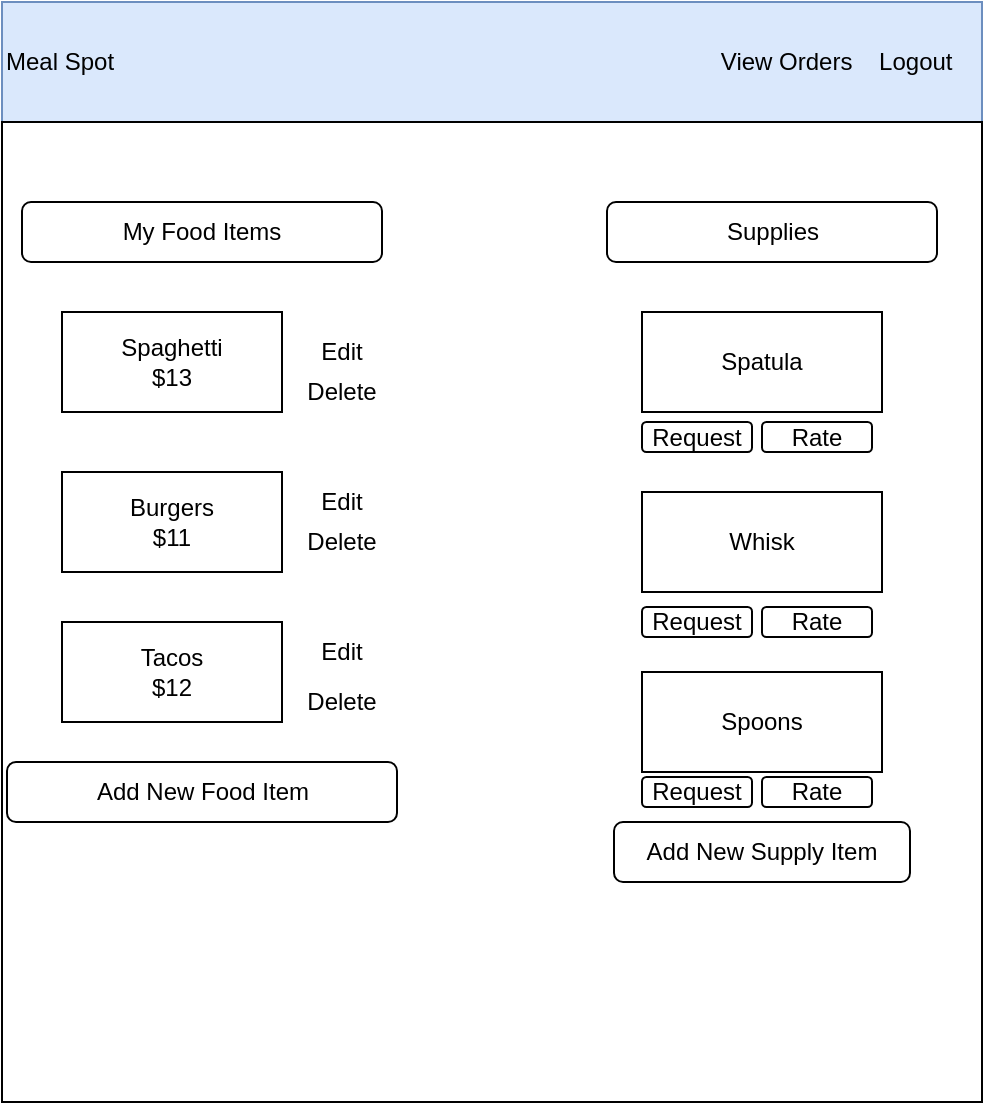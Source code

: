 <mxfile version="12.3.2" type="google" pages="1"><diagram id="HxAAt0EfXnsjSAacKL33" name="Page-1"><mxGraphModel dx="782" dy="437" grid="1" gridSize="10" guides="1" tooltips="1" connect="1" arrows="1" fold="1" page="1" pageScale="1" pageWidth="850" pageHeight="1100" math="0" shadow="0"><root><mxCell id="0"/><mxCell id="1" parent="0"/><mxCell id="xXMFDPgmA_r52YiswJFn-1" value="Meal Spot&amp;nbsp; &amp;nbsp; &amp;nbsp; &amp;nbsp; &amp;nbsp; &amp;nbsp; &amp;nbsp; &amp;nbsp; &amp;nbsp; &amp;nbsp; &amp;nbsp; &amp;nbsp; &amp;nbsp; &amp;nbsp; &amp;nbsp; &amp;nbsp; &amp;nbsp; &amp;nbsp; &amp;nbsp; &amp;nbsp; &amp;nbsp; &amp;nbsp; &amp;nbsp; &amp;nbsp; &amp;nbsp; &amp;nbsp; &amp;nbsp; &amp;nbsp; &amp;nbsp; &amp;nbsp; &amp;nbsp; &amp;nbsp; &amp;nbsp; &amp;nbsp; &amp;nbsp; &amp;nbsp; &amp;nbsp; &amp;nbsp; &amp;nbsp; &amp;nbsp; &amp;nbsp; &amp;nbsp; &amp;nbsp; &amp;nbsp; &amp;nbsp; &amp;nbsp;View Orders&amp;nbsp; &amp;nbsp; Logout" style="rounded=0;whiteSpace=wrap;html=1;fillColor=#dae8fc;strokeColor=#6c8ebf;align=left;" parent="1" vertex="1"><mxGeometry x="60" y="20" width="490" height="60" as="geometry"/></mxCell><mxCell id="xXMFDPgmA_r52YiswJFn-2" value="" style="whiteSpace=wrap;html=1;aspect=fixed;" parent="1" vertex="1"><mxGeometry x="60" y="80" width="490" height="490" as="geometry"/></mxCell><mxCell id="xXMFDPgmA_r52YiswJFn-3" value="My Food Items" style="rounded=1;whiteSpace=wrap;html=1;" parent="1" vertex="1"><mxGeometry x="70" y="120" width="180" height="30" as="geometry"/></mxCell><mxCell id="xXMFDPgmA_r52YiswJFn-4" value="Supplies" style="rounded=1;whiteSpace=wrap;html=1;" parent="1" vertex="1"><mxGeometry x="362.5" y="120" width="165" height="30" as="geometry"/></mxCell><mxCell id="xXMFDPgmA_r52YiswJFn-5" value="Spoons" style="rounded=0;whiteSpace=wrap;html=1;" parent="1" vertex="1"><mxGeometry x="380" y="355" width="120" height="50" as="geometry"/></mxCell><mxCell id="xXMFDPgmA_r52YiswJFn-6" value="Edit" style="text;html=1;strokeColor=none;fillColor=none;align=center;verticalAlign=middle;whiteSpace=wrap;rounded=0;" parent="1" vertex="1"><mxGeometry x="210" y="335" width="40" height="20" as="geometry"/></mxCell><mxCell id="xXMFDPgmA_r52YiswJFn-7" value="Delete" style="text;html=1;strokeColor=none;fillColor=none;align=center;verticalAlign=middle;whiteSpace=wrap;rounded=0;" parent="1" vertex="1"><mxGeometry x="210" y="280" width="40" height="20" as="geometry"/></mxCell><mxCell id="xXMFDPgmA_r52YiswJFn-8" value="Burgers&lt;br&gt;$11" style="rounded=0;whiteSpace=wrap;html=1;" parent="1" vertex="1"><mxGeometry x="90" y="255" width="110" height="50" as="geometry"/></mxCell><mxCell id="xXMFDPgmA_r52YiswJFn-9" value="Tacos&lt;br&gt;$12" style="rounded=0;whiteSpace=wrap;html=1;" parent="1" vertex="1"><mxGeometry x="90" y="330" width="110" height="50" as="geometry"/></mxCell><mxCell id="xXMFDPgmA_r52YiswJFn-10" value="Edit" style="text;html=1;strokeColor=none;fillColor=none;align=center;verticalAlign=middle;whiteSpace=wrap;rounded=0;" parent="1" vertex="1"><mxGeometry x="210" y="185" width="40" height="20" as="geometry"/></mxCell><mxCell id="xXMFDPgmA_r52YiswJFn-11" value="Edit" style="text;html=1;strokeColor=none;fillColor=none;align=center;verticalAlign=middle;whiteSpace=wrap;rounded=0;" parent="1" vertex="1"><mxGeometry x="210" y="260" width="40" height="20" as="geometry"/></mxCell><mxCell id="xXMFDPgmA_r52YiswJFn-13" value="Delete" style="text;html=1;strokeColor=none;fillColor=none;align=center;verticalAlign=middle;whiteSpace=wrap;rounded=0;" parent="1" vertex="1"><mxGeometry x="210" y="205" width="40" height="20" as="geometry"/></mxCell><mxCell id="xXMFDPgmA_r52YiswJFn-14" value="Delete" style="text;html=1;strokeColor=none;fillColor=none;align=center;verticalAlign=middle;whiteSpace=wrap;rounded=0;direction=south;" parent="1" vertex="1"><mxGeometry x="220" y="350" width="20" height="40" as="geometry"/></mxCell><mxCell id="xXMFDPgmA_r52YiswJFn-16" value="Add New Food Item" style="rounded=1;whiteSpace=wrap;html=1;" parent="1" vertex="1"><mxGeometry x="62.5" y="400" width="195" height="30" as="geometry"/></mxCell><mxCell id="xXMFDPgmA_r52YiswJFn-17" value="Spaghetti&lt;br&gt;$13" style="rounded=0;whiteSpace=wrap;html=1;" parent="1" vertex="1"><mxGeometry x="90" y="175" width="110" height="50" as="geometry"/></mxCell><mxCell id="xXMFDPgmA_r52YiswJFn-18" value="Whisk" style="rounded=0;whiteSpace=wrap;html=1;" parent="1" vertex="1"><mxGeometry x="380" y="265" width="120" height="50" as="geometry"/></mxCell><mxCell id="xXMFDPgmA_r52YiswJFn-19" value="Spatula" style="rounded=0;whiteSpace=wrap;html=1;" parent="1" vertex="1"><mxGeometry x="380" y="175" width="120" height="50" as="geometry"/></mxCell><mxCell id="xXMFDPgmA_r52YiswJFn-20" value="Rate" style="rounded=1;whiteSpace=wrap;html=1;" parent="1" vertex="1"><mxGeometry x="440" y="230" width="55" height="15" as="geometry"/></mxCell><mxCell id="xXMFDPgmA_r52YiswJFn-21" value="Request&lt;span style=&quot;color: rgba(0 , 0 , 0 , 0) ; font-family: monospace ; font-size: 0px ; white-space: nowrap&quot;&gt;%3CmxGraphModel%3E%3Croot%3E%3CmxCell%20id%3D%220%22%2F%3E%3CmxCell%20id%3D%221%22%20parent%3D%220%22%2F%3E%3CmxCell%20id%3D%222%22%20value%3D%22Spaghetti%26lt%3Bbr%26gt%3B%2413%22%20style%3D%22rounded%3D0%3BwhiteSpace%3Dwrap%3Bhtml%3D1%3B%22%20vertex%3D%221%22%20parent%3D%221%22%3E%3CmxGeometry%20x%3D%2280%22%20y%3D%22165%22%20width%3D%22110%22%20height%3D%2250%22%20as%3D%22geometry%22%2F%3E%3C%2FmxCell%3E%3C%2Froot%3E%3C%2FmxGraphModel%3E&lt;/span&gt;" style="rounded=1;whiteSpace=wrap;html=1;" parent="1" vertex="1"><mxGeometry x="380" y="230" width="55" height="15" as="geometry"/></mxCell><mxCell id="xXMFDPgmA_r52YiswJFn-22" value="Request&lt;span style=&quot;color: rgba(0 , 0 , 0 , 0) ; font-family: monospace ; font-size: 0px ; white-space: nowrap&quot;&gt;%3CmxGraphModel%3E%3Croot%3E%3CmxCell%20id%3D%220%22%2F%3E%3CmxCell%20id%3D%221%22%20parent%3D%220%22%2F%3E%3CmxCell%20id%3D%222%22%20value%3D%22Spaghetti%26lt%3Bbr%26gt%3B%2413%22%20style%3D%22rounded%3D0%3BwhiteSpace%3Dwrap%3Bhtml%3D1%3B%22%20vertex%3D%221%22%20parent%3D%221%22%3E%3CmxGeometry%20x%3D%2280%22%20y%3D%22165%22%20width%3D%22110%22%20height%3D%2250%22%20as%3D%22geometry%22%2F%3E%3C%2FmxCell%3E%3C%2Froot%3E%3C%2FmxGraphModel%3E&lt;/span&gt;" style="rounded=1;whiteSpace=wrap;html=1;" parent="1" vertex="1"><mxGeometry x="380" y="322.5" width="55" height="15" as="geometry"/></mxCell><mxCell id="xXMFDPgmA_r52YiswJFn-23" value="Rate" style="rounded=1;whiteSpace=wrap;html=1;" parent="1" vertex="1"><mxGeometry x="440" y="322.5" width="55" height="15" as="geometry"/></mxCell><mxCell id="xXMFDPgmA_r52YiswJFn-25" value="Request&lt;span style=&quot;color: rgba(0 , 0 , 0 , 0) ; font-family: monospace ; font-size: 0px ; white-space: nowrap&quot;&gt;%3CmxGraphModel%3E%3Croot%3E%3CmxCell%20id%3D%220%22%2F%3E%3CmxCell%20id%3D%221%22%20parent%3D%220%22%2F%3E%3CmxCell%20id%3D%222%22%20value%3D%22Spaghetti%26lt%3Bbr%26gt%3B%2413%22%20style%3D%22rounded%3D0%3BwhiteSpace%3Dwrap%3Bhtml%3D1%3B%22%20vertex%3D%221%22%20parent%3D%221%22%3E%3CmxGeometry%20x%3D%2280%22%20y%3D%22165%22%20width%3D%22110%22%20height%3D%2250%22%20as%3D%22geometry%22%2F%3E%3C%2FmxCell%3E%3C%2Froot%3E%3C%2FmxGraphModel%3E&lt;/span&gt;" style="rounded=1;whiteSpace=wrap;html=1;" parent="1" vertex="1"><mxGeometry x="380" y="407.5" width="55" height="15" as="geometry"/></mxCell><mxCell id="xXMFDPgmA_r52YiswJFn-26" value="Rate" style="rounded=1;whiteSpace=wrap;html=1;" parent="1" vertex="1"><mxGeometry x="440" y="407.5" width="55" height="15" as="geometry"/></mxCell><mxCell id="9zX9sRsx5JjPllsn2vCW-1" value="Add New Supply Item" style="rounded=1;whiteSpace=wrap;html=1;" vertex="1" parent="1"><mxGeometry x="366" y="430" width="148" height="30" as="geometry"/></mxCell></root></mxGraphModel></diagram></mxfile>